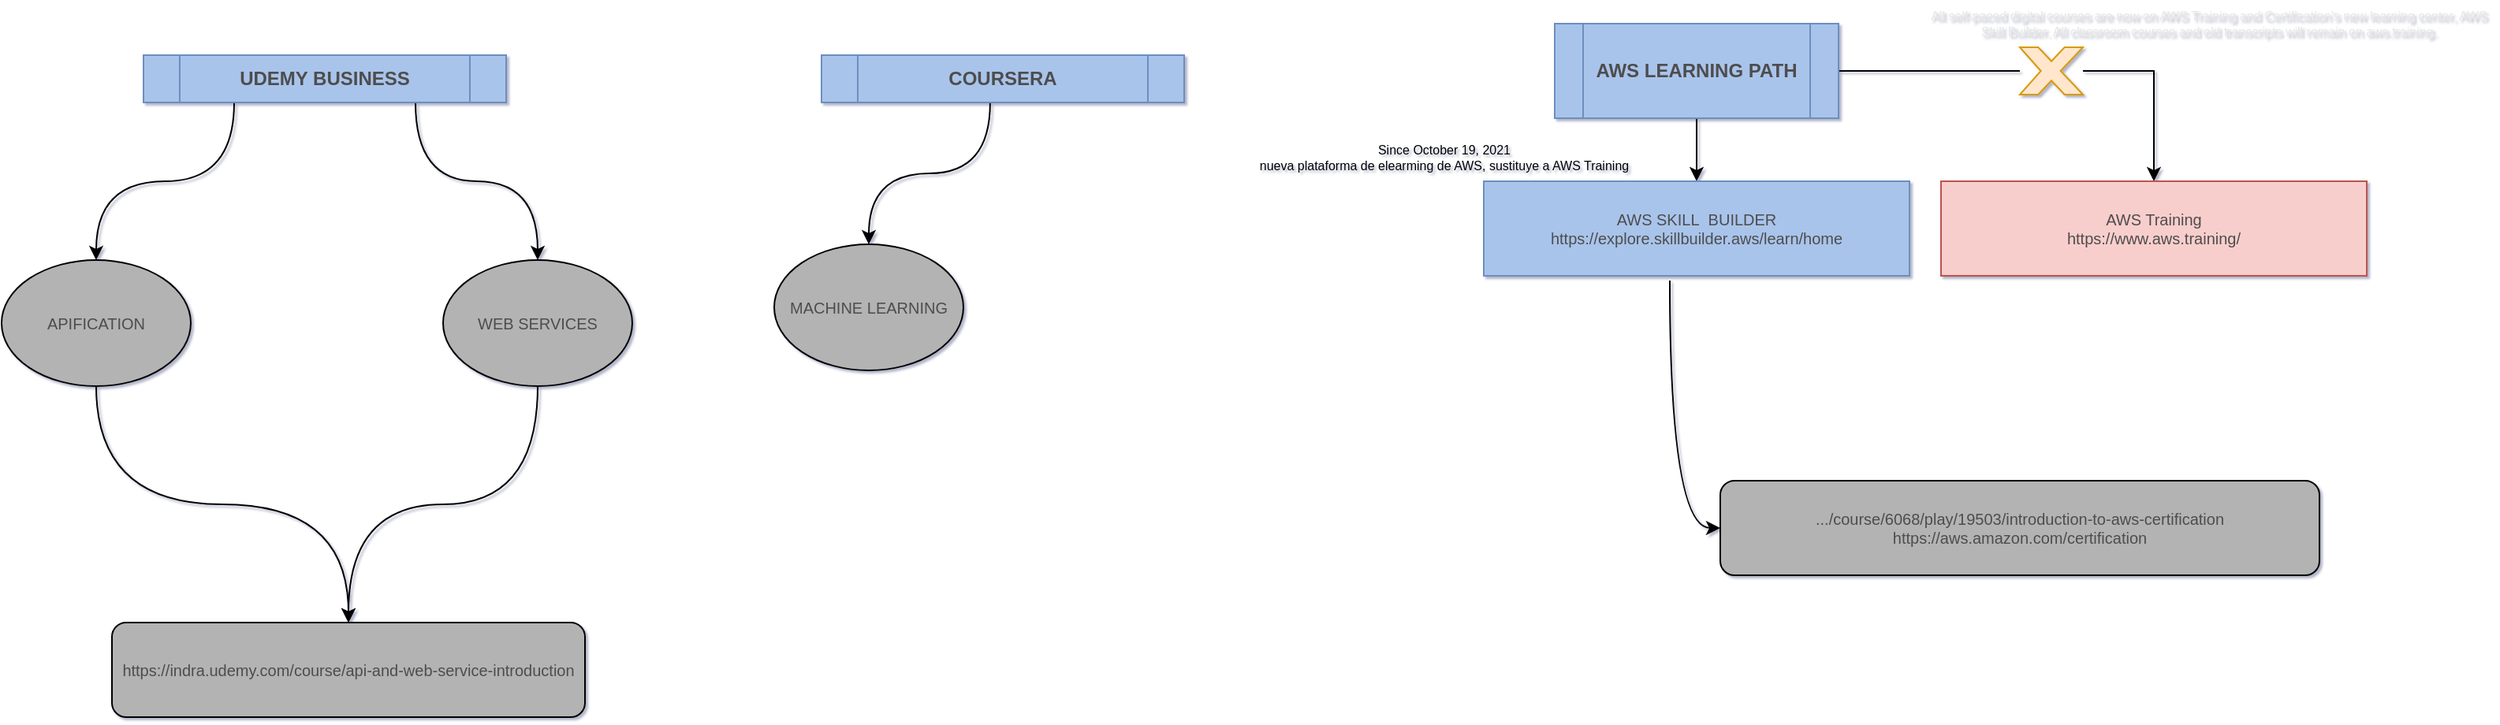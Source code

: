 <mxfile compressed="true" version="15.9.6" type="github"><diagram id="KEv1M6iN3db5MiAupULR" name="Page-1"><mxGraphModel dx="2258" dy="788" grid="1" gridSize="10" guides="1" tooltips="1" connect="1" arrows="1" fold="1" page="1" pageScale="1" pageWidth="850" pageHeight="1100" math="0" shadow="1"><root><mxCell id="0"/><mxCell id="1" parent="0"/><mxCell id="sYqm0jYEy3haPevt1rFF-3" value="" style="edgeStyle=orthogonalEdgeStyle;rounded=0;orthogonalLoop=1;jettySize=auto;html=1;exitX=0.5;exitY=1;exitDx=0;exitDy=0;" parent="1" source="nZc_73Oy2-s8aW7Hdju8-3" target="sYqm0jYEy3haPevt1rFF-2" edge="1"><mxGeometry relative="1" as="geometry"><mxPoint x="410" y="90" as="sourcePoint"/></mxGeometry></mxCell><mxCell id="sYqm0jYEy3haPevt1rFF-6" style="edgeStyle=orthogonalEdgeStyle;rounded=0;orthogonalLoop=1;jettySize=auto;html=1;startArrow=none;" parent="1" source="sYqm0jYEy3haPevt1rFF-7" target="sYqm0jYEy3haPevt1rFF-5" edge="1"><mxGeometry relative="1" as="geometry"><mxPoint x="500" y="60" as="targetPoint"/><Array as="points"><mxPoint x="635" y="60"/></Array></mxGeometry></mxCell><mxCell id="sYqm0jYEy3haPevt1rFF-2" value="AWS SKILL&amp;nbsp; BUILDER&lt;br style=&quot;font-size: 10px;&quot;&gt;https://explore.skillbuilder.aws/learn/home" style="rounded=0;whiteSpace=wrap;html=1;fontSize=10;fillColor=#A9C4EB;strokeColor=#6c8ebf;fontColor=#4D4D4D;" parent="1" vertex="1"><mxGeometry x="210" y="130" width="270" height="60" as="geometry"/></mxCell><mxCell id="sYqm0jYEy3haPevt1rFF-4" value="Since October 19, 2021&lt;br&gt;nueva plataforma de elearming de AWS, sustituye a AWS Training" style="text;html=1;strokeColor=none;fillColor=none;align=center;verticalAlign=middle;whiteSpace=wrap;rounded=0;fontSize=8;" parent="1" vertex="1"><mxGeometry x="60" y="100" width="250" height="30" as="geometry"/></mxCell><mxCell id="nZc_73Oy2-s8aW7Hdju8-2" style="edgeStyle=orthogonalEdgeStyle;rounded=0;orthogonalLoop=1;jettySize=auto;html=1;exitX=0.437;exitY=1.05;exitDx=0;exitDy=0;entryX=0;entryY=0.5;entryDx=0;entryDy=0;fontSize=8;fontColor=#4D4D4D;exitPerimeter=0;curved=1;" parent="1" source="sYqm0jYEy3haPevt1rFF-2" target="nZc_73Oy2-s8aW7Hdju8-1" edge="1"><mxGeometry relative="1" as="geometry"/></mxCell><mxCell id="sYqm0jYEy3haPevt1rFF-5" value="AWS Training&lt;br style=&quot;font-size: 10px;&quot;&gt;https://www.aws.training/" style="rounded=0;whiteSpace=wrap;html=1;fillColor=#f8cecc;strokeColor=#b85450;fontColor=#4D4D4D;fontSize=10;" parent="1" vertex="1"><mxGeometry x="500" y="130" width="270" height="60" as="geometry"/></mxCell><mxCell id="sYqm0jYEy3haPevt1rFF-7" value="" style="verticalLabelPosition=bottom;verticalAlign=top;html=1;shape=mxgraph.basic.x;fillColor=#ffe6cc;strokeColor=#d79b00;" parent="1" vertex="1"><mxGeometry x="550" y="45" width="40" height="30" as="geometry"/></mxCell><mxCell id="sYqm0jYEy3haPevt1rFF-9" value="" style="edgeStyle=orthogonalEdgeStyle;rounded=0;orthogonalLoop=1;jettySize=auto;html=1;endArrow=none;exitX=1;exitY=0.5;exitDx=0;exitDy=0;" parent="1" source="nZc_73Oy2-s8aW7Hdju8-3" target="sYqm0jYEy3haPevt1rFF-7" edge="1"><mxGeometry relative="1" as="geometry"><mxPoint x="635" y="130" as="targetPoint"/><mxPoint x="470" y="60" as="sourcePoint"/></mxGeometry></mxCell><mxCell id="sYqm0jYEy3haPevt1rFF-10" value="All self-paced digital courses are now on AWS Training and Certification’s new learning center, AWS Skill Builder. All classroom courses and old transcripts will remain on aws.training." style="text;html=1;strokeColor=none;fillColor=none;align=center;verticalAlign=middle;whiteSpace=wrap;rounded=0;fontColor=#E6E6E6;fontSize=8;" parent="1" vertex="1"><mxGeometry x="490" y="15" width="360" height="30" as="geometry"/></mxCell><mxCell id="nZc_73Oy2-s8aW7Hdju8-1" value=".../course/6068/play/19503/introduction-to-aws-certification&lt;br&gt;https://aws.amazon.com/certification" style="rounded=1;whiteSpace=wrap;html=1;fontSize=10;fontColor=#4D4D4D;fillColor=#B3B3B3;" parent="1" vertex="1"><mxGeometry x="360" y="320" width="380" height="60" as="geometry"/></mxCell><mxCell id="nZc_73Oy2-s8aW7Hdju8-3" value="AWS LEARNING PATH" style="shape=process;whiteSpace=wrap;html=1;backgroundOutline=1;fontSize=12;fontStyle=1;fillColor=#A9C4EB;strokeColor=#6c8ebf;fontColor=#4D4D4D;" parent="1" vertex="1"><mxGeometry x="255" y="30" width="180" height="60" as="geometry"/></mxCell><mxCell id="nZc_73Oy2-s8aW7Hdju8-17" style="edgeStyle=orthogonalEdgeStyle;curved=1;rounded=0;orthogonalLoop=1;jettySize=auto;html=1;exitX=0.465;exitY=1;exitDx=0;exitDy=0;entryX=0.5;entryY=0;entryDx=0;entryDy=0;labelBorderColor=#000000;fontSize=10;fontColor=#4D4D4D;exitPerimeter=0;" parent="1" source="nZc_73Oy2-s8aW7Hdju8-4" target="nZc_73Oy2-s8aW7Hdju8-16" edge="1"><mxGeometry relative="1" as="geometry"/></mxCell><mxCell id="nZc_73Oy2-s8aW7Hdju8-4" value="COURSERA&lt;br&gt;" style="shape=process;whiteSpace=wrap;html=1;backgroundOutline=1;fontSize=12;fontStyle=1;fillColor=#A9C4EB;strokeColor=#6c8ebf;fontColor=#4D4D4D;" parent="1" vertex="1"><mxGeometry x="-210" y="50" width="230" height="30" as="geometry"/></mxCell><mxCell id="nZc_73Oy2-s8aW7Hdju8-9" style="edgeStyle=orthogonalEdgeStyle;rounded=0;orthogonalLoop=1;jettySize=auto;html=1;exitX=0.25;exitY=1;exitDx=0;exitDy=0;fontSize=10;fontColor=#4D4D4D;labelBorderColor=#000000;curved=1;" parent="1" source="nZc_73Oy2-s8aW7Hdju8-5" target="nZc_73Oy2-s8aW7Hdju8-11" edge="1"><mxGeometry relative="1" as="geometry"/></mxCell><mxCell id="nZc_73Oy2-s8aW7Hdju8-13" style="edgeStyle=orthogonalEdgeStyle;rounded=0;orthogonalLoop=1;jettySize=auto;html=1;exitX=0.75;exitY=1;exitDx=0;exitDy=0;fontSize=10;fontColor=#4D4D4D;curved=1;" parent="1" source="nZc_73Oy2-s8aW7Hdju8-5" target="nZc_73Oy2-s8aW7Hdju8-12" edge="1"><mxGeometry relative="1" as="geometry"/></mxCell><mxCell id="nZc_73Oy2-s8aW7Hdju8-5" value="UDEMY BUSINESS" style="shape=process;whiteSpace=wrap;html=1;backgroundOutline=1;fontSize=12;fontStyle=1;fillColor=#A9C4EB;strokeColor=#6c8ebf;fontColor=#4D4D4D;" parent="1" vertex="1"><mxGeometry x="-640" y="50" width="230" height="30" as="geometry"/></mxCell><mxCell id="nZc_73Oy2-s8aW7Hdju8-8" value="&lt;span&gt;https://indra.udemy.com/course/api-and-web-service-introduction&lt;/span&gt;" style="rounded=1;whiteSpace=wrap;html=1;fontSize=10;fontColor=#4D4D4D;fillColor=#B3B3B3;" parent="1" vertex="1"><mxGeometry x="-660" y="410" width="300" height="60" as="geometry"/></mxCell><mxCell id="nZc_73Oy2-s8aW7Hdju8-15" style="edgeStyle=orthogonalEdgeStyle;rounded=0;orthogonalLoop=1;jettySize=auto;html=1;exitX=0.5;exitY=1;exitDx=0;exitDy=0;fontSize=10;fontColor=#4D4D4D;entryX=0.5;entryY=0;entryDx=0;entryDy=0;curved=1;" parent="1" source="nZc_73Oy2-s8aW7Hdju8-11" target="nZc_73Oy2-s8aW7Hdju8-8" edge="1"><mxGeometry relative="1" as="geometry"><mxPoint x="-410" y="310" as="targetPoint"/></mxGeometry></mxCell><mxCell id="nZc_73Oy2-s8aW7Hdju8-11" value="APIFICATION" style="ellipse;whiteSpace=wrap;html=1;fontSize=10;fontColor=#4D4D4D;fillColor=#B3B3B3;" parent="1" vertex="1"><mxGeometry x="-730" y="180" width="120" height="80" as="geometry"/></mxCell><mxCell id="nZc_73Oy2-s8aW7Hdju8-14" style="edgeStyle=orthogonalEdgeStyle;rounded=0;orthogonalLoop=1;jettySize=auto;html=1;exitX=0.5;exitY=1;exitDx=0;exitDy=0;entryX=0.5;entryY=0;entryDx=0;entryDy=0;fontSize=10;fontColor=#4D4D4D;curved=1;" parent="1" source="nZc_73Oy2-s8aW7Hdju8-12" target="nZc_73Oy2-s8aW7Hdju8-8" edge="1"><mxGeometry relative="1" as="geometry"/></mxCell><mxCell id="nZc_73Oy2-s8aW7Hdju8-12" value="WEB SERVICES" style="ellipse;whiteSpace=wrap;html=1;fontSize=10;fontColor=#4D4D4D;fillColor=#B3B3B3;" parent="1" vertex="1"><mxGeometry x="-450" y="180" width="120" height="80" as="geometry"/></mxCell><mxCell id="nZc_73Oy2-s8aW7Hdju8-16" value="MACHINE LEARNING" style="ellipse;whiteSpace=wrap;html=1;fontSize=10;fontColor=#4D4D4D;fillColor=#B3B3B3;" parent="1" vertex="1"><mxGeometry x="-240" y="170" width="120" height="80" as="geometry"/></mxCell></root></mxGraphModel></diagram></mxfile>